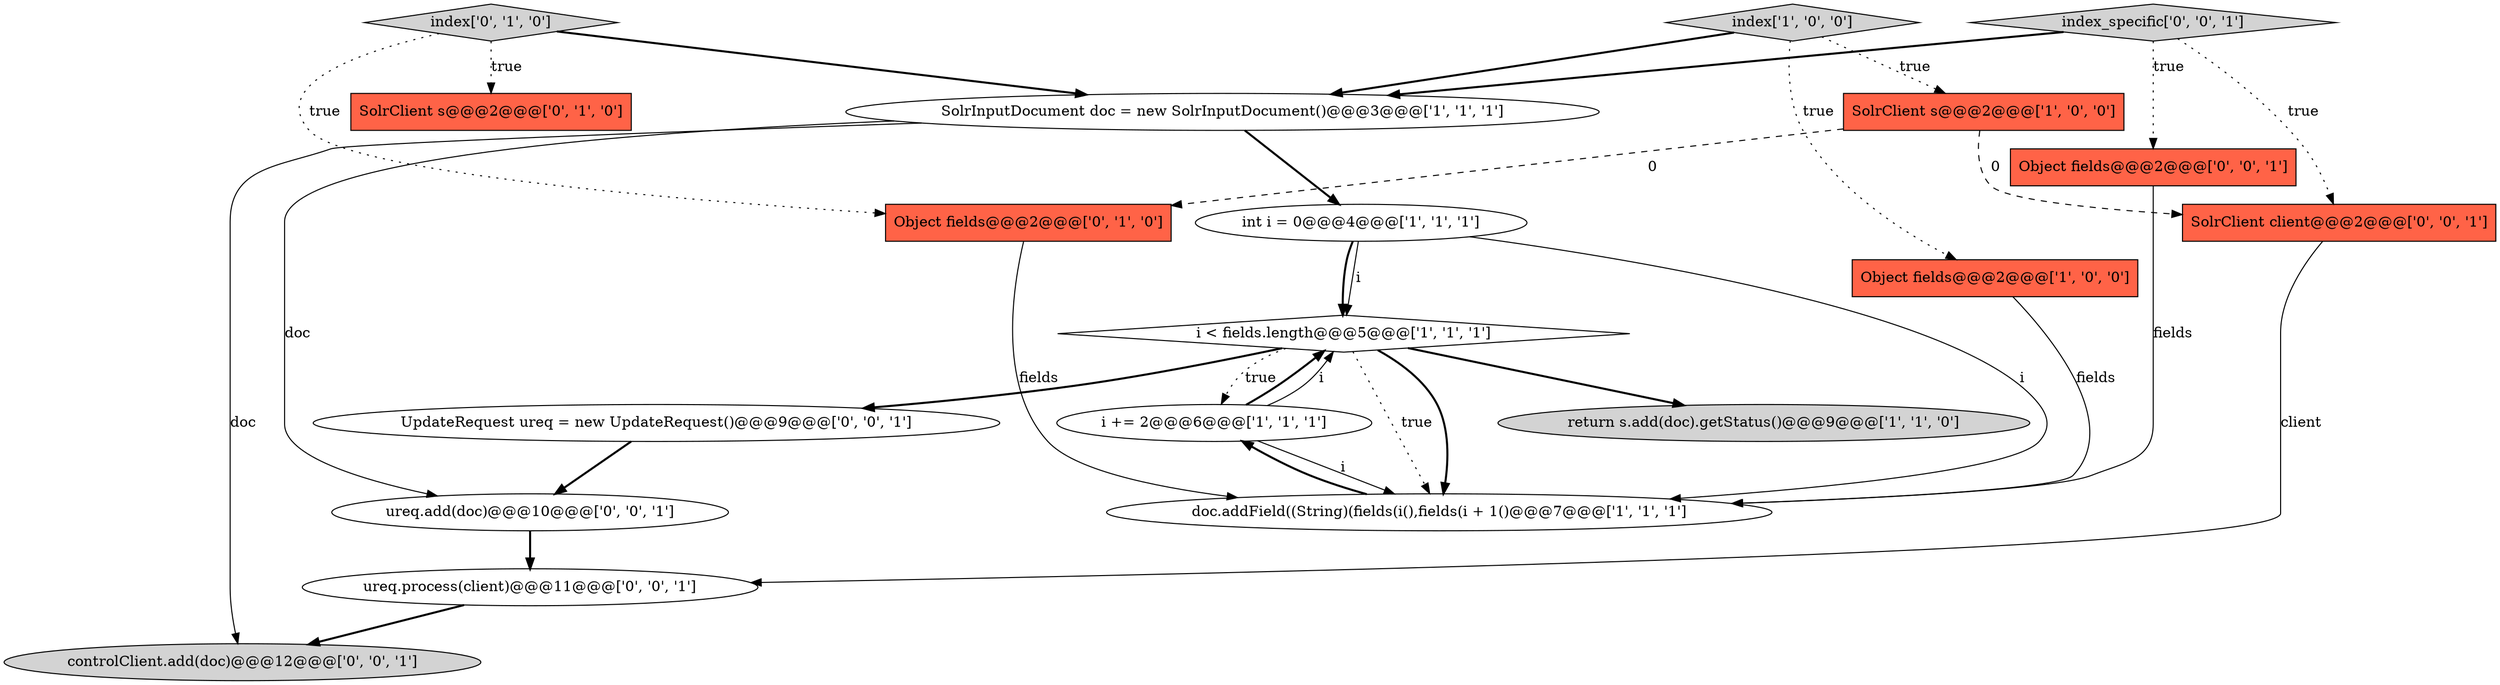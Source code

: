 digraph {
15 [style = filled, label = "SolrClient client@@@2@@@['0', '0', '1']", fillcolor = tomato, shape = box image = "AAA0AAABBB3BBB"];
16 [style = filled, label = "UpdateRequest ureq = new UpdateRequest()@@@9@@@['0', '0', '1']", fillcolor = white, shape = ellipse image = "AAA0AAABBB3BBB"];
9 [style = filled, label = "SolrClient s@@@2@@@['0', '1', '0']", fillcolor = tomato, shape = box image = "AAA0AAABBB2BBB"];
18 [style = filled, label = "ureq.process(client)@@@11@@@['0', '0', '1']", fillcolor = white, shape = ellipse image = "AAA0AAABBB3BBB"];
12 [style = filled, label = "Object fields@@@2@@@['0', '0', '1']", fillcolor = tomato, shape = box image = "AAA0AAABBB3BBB"];
17 [style = filled, label = "ureq.add(doc)@@@10@@@['0', '0', '1']", fillcolor = white, shape = ellipse image = "AAA0AAABBB3BBB"];
5 [style = filled, label = "SolrClient s@@@2@@@['1', '0', '0']", fillcolor = tomato, shape = box image = "AAA1AAABBB1BBB"];
8 [style = filled, label = "i += 2@@@6@@@['1', '1', '1']", fillcolor = white, shape = ellipse image = "AAA0AAABBB1BBB"];
13 [style = filled, label = "index_specific['0', '0', '1']", fillcolor = lightgray, shape = diamond image = "AAA0AAABBB3BBB"];
2 [style = filled, label = "i < fields.length@@@5@@@['1', '1', '1']", fillcolor = white, shape = diamond image = "AAA0AAABBB1BBB"];
6 [style = filled, label = "int i = 0@@@4@@@['1', '1', '1']", fillcolor = white, shape = ellipse image = "AAA0AAABBB1BBB"];
4 [style = filled, label = "SolrInputDocument doc = new SolrInputDocument()@@@3@@@['1', '1', '1']", fillcolor = white, shape = ellipse image = "AAA0AAABBB1BBB"];
11 [style = filled, label = "index['0', '1', '0']", fillcolor = lightgray, shape = diamond image = "AAA0AAABBB2BBB"];
3 [style = filled, label = "doc.addField((String)(fields(i(),fields(i + 1()@@@7@@@['1', '1', '1']", fillcolor = white, shape = ellipse image = "AAA0AAABBB1BBB"];
0 [style = filled, label = "Object fields@@@2@@@['1', '0', '0']", fillcolor = tomato, shape = box image = "AAA0AAABBB1BBB"];
7 [style = filled, label = "index['1', '0', '0']", fillcolor = lightgray, shape = diamond image = "AAA0AAABBB1BBB"];
14 [style = filled, label = "controlClient.add(doc)@@@12@@@['0', '0', '1']", fillcolor = lightgray, shape = ellipse image = "AAA0AAABBB3BBB"];
1 [style = filled, label = "return s.add(doc).getStatus()@@@9@@@['1', '1', '0']", fillcolor = lightgray, shape = ellipse image = "AAA0AAABBB1BBB"];
10 [style = filled, label = "Object fields@@@2@@@['0', '1', '0']", fillcolor = tomato, shape = box image = "AAA1AAABBB2BBB"];
2->3 [style = dotted, label="true"];
8->3 [style = solid, label="i"];
4->14 [style = solid, label="doc"];
2->8 [style = dotted, label="true"];
13->12 [style = dotted, label="true"];
4->6 [style = bold, label=""];
2->1 [style = bold, label=""];
11->10 [style = dotted, label="true"];
2->3 [style = bold, label=""];
11->4 [style = bold, label=""];
11->9 [style = dotted, label="true"];
7->4 [style = bold, label=""];
16->17 [style = bold, label=""];
7->0 [style = dotted, label="true"];
7->5 [style = dotted, label="true"];
6->2 [style = bold, label=""];
12->3 [style = solid, label="fields"];
0->3 [style = solid, label="fields"];
6->2 [style = solid, label="i"];
15->18 [style = solid, label="client"];
8->2 [style = bold, label=""];
5->10 [style = dashed, label="0"];
3->8 [style = bold, label=""];
10->3 [style = solid, label="fields"];
4->17 [style = solid, label="doc"];
13->15 [style = dotted, label="true"];
5->15 [style = dashed, label="0"];
18->14 [style = bold, label=""];
6->3 [style = solid, label="i"];
17->18 [style = bold, label=""];
8->2 [style = solid, label="i"];
13->4 [style = bold, label=""];
2->16 [style = bold, label=""];
}
